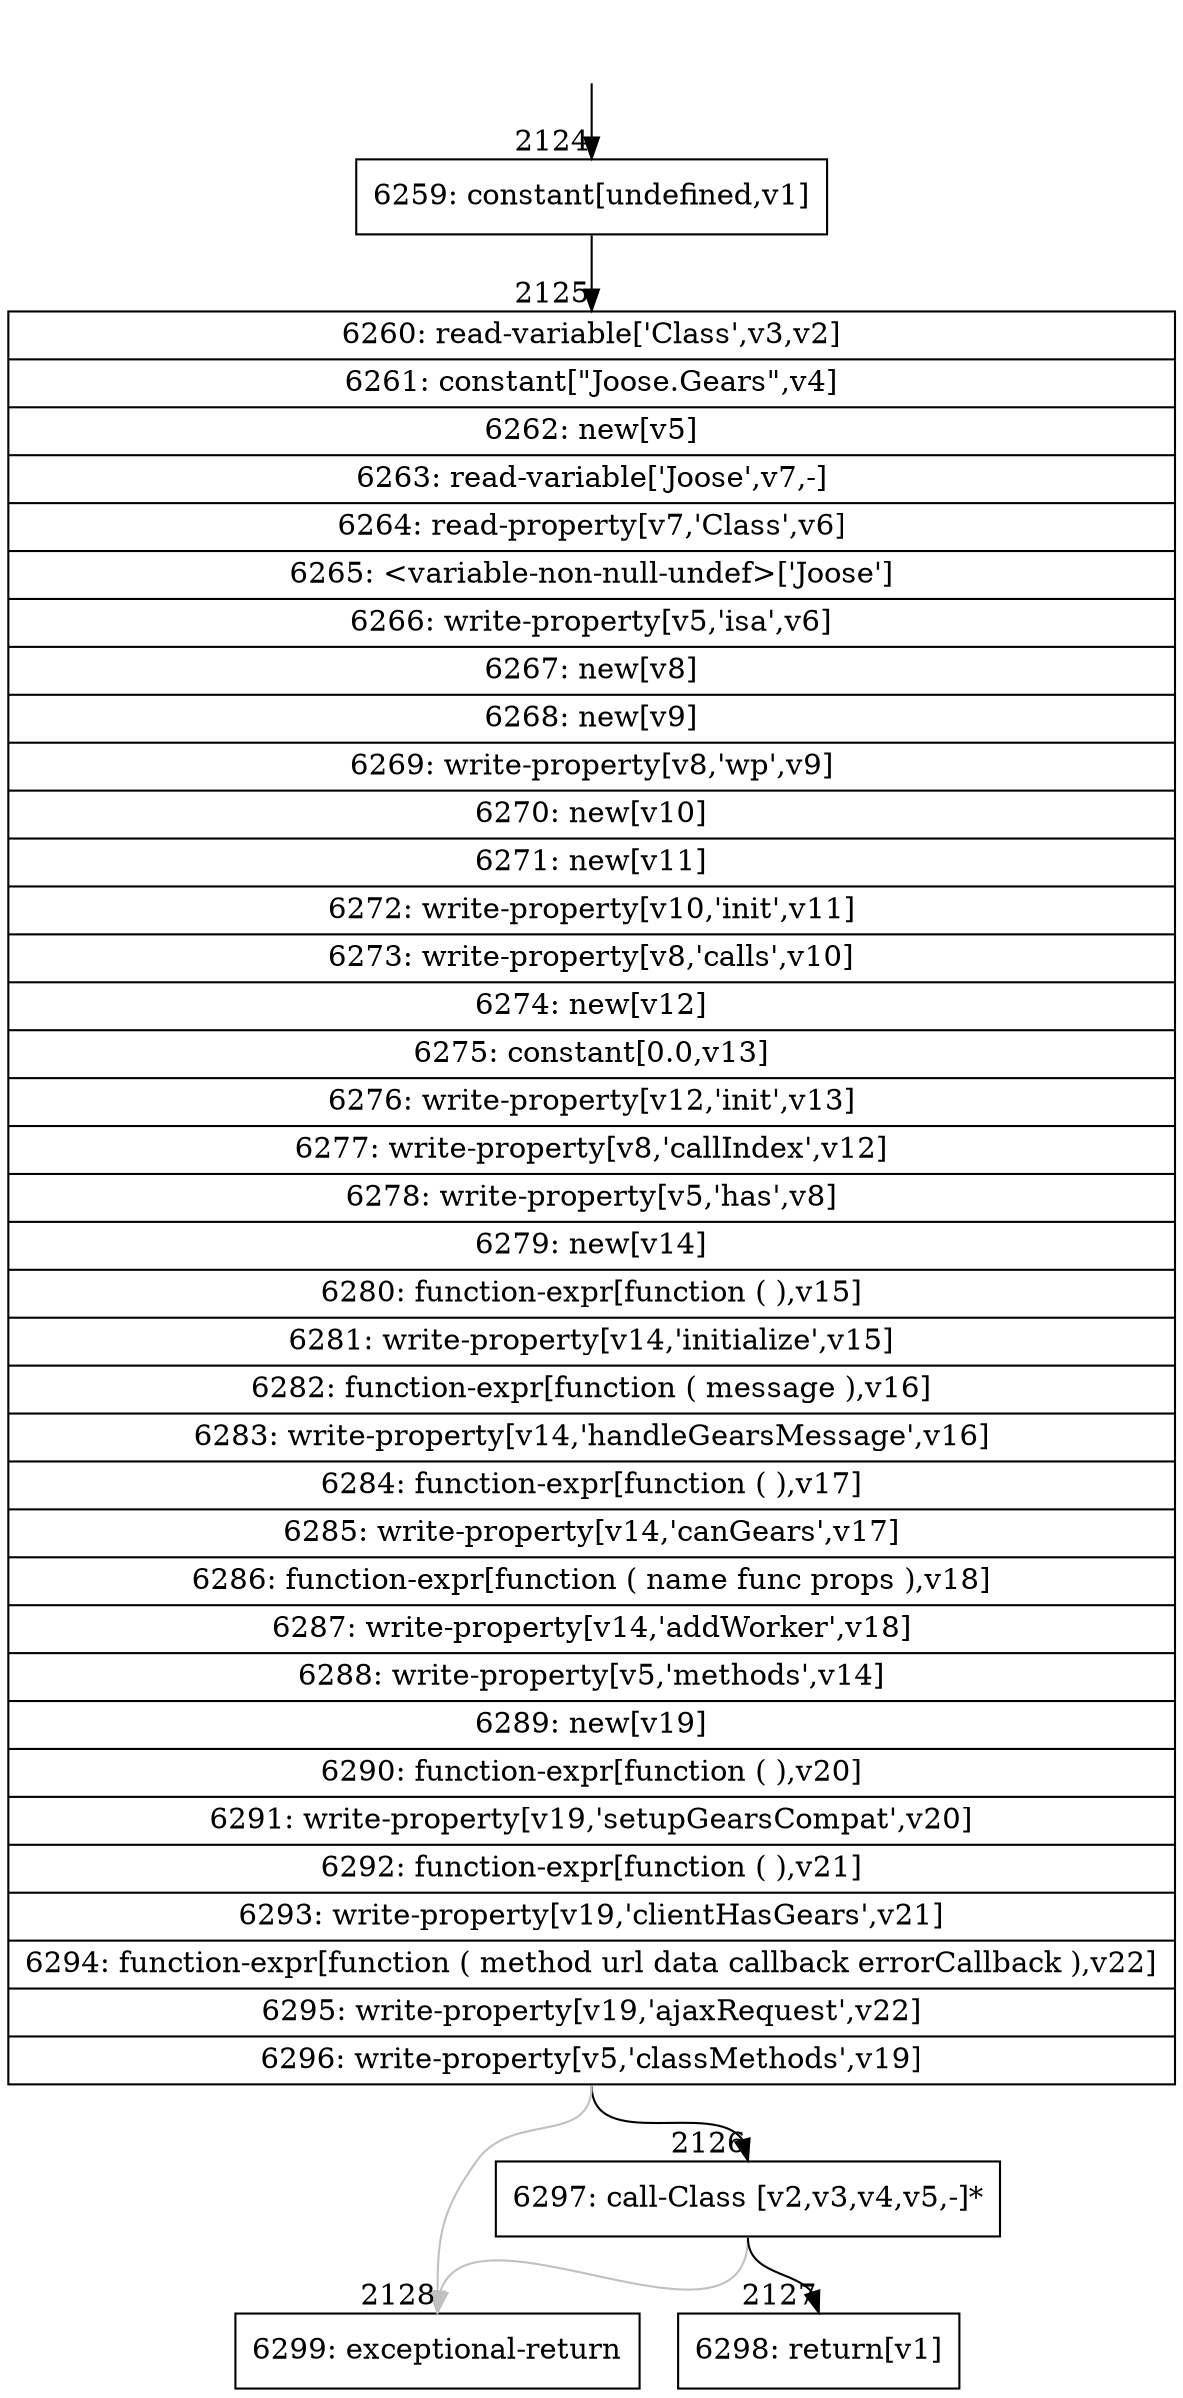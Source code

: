 digraph {
rankdir="TD"
BB_entry223[shape=none,label=""];
BB_entry223 -> BB2124 [tailport=s, headport=n, headlabel="    2124"]
BB2124 [shape=record label="{6259: constant[undefined,v1]}" ] 
BB2124 -> BB2125 [tailport=s, headport=n, headlabel="      2125"]
BB2125 [shape=record label="{6260: read-variable['Class',v3,v2]|6261: constant[\"Joose.Gears\",v4]|6262: new[v5]|6263: read-variable['Joose',v7,-]|6264: read-property[v7,'Class',v6]|6265: \<variable-non-null-undef\>['Joose']|6266: write-property[v5,'isa',v6]|6267: new[v8]|6268: new[v9]|6269: write-property[v8,'wp',v9]|6270: new[v10]|6271: new[v11]|6272: write-property[v10,'init',v11]|6273: write-property[v8,'calls',v10]|6274: new[v12]|6275: constant[0.0,v13]|6276: write-property[v12,'init',v13]|6277: write-property[v8,'callIndex',v12]|6278: write-property[v5,'has',v8]|6279: new[v14]|6280: function-expr[function ( ),v15]|6281: write-property[v14,'initialize',v15]|6282: function-expr[function ( message ),v16]|6283: write-property[v14,'handleGearsMessage',v16]|6284: function-expr[function ( ),v17]|6285: write-property[v14,'canGears',v17]|6286: function-expr[function ( name func props ),v18]|6287: write-property[v14,'addWorker',v18]|6288: write-property[v5,'methods',v14]|6289: new[v19]|6290: function-expr[function ( ),v20]|6291: write-property[v19,'setupGearsCompat',v20]|6292: function-expr[function ( ),v21]|6293: write-property[v19,'clientHasGears',v21]|6294: function-expr[function ( method url data callback errorCallback ),v22]|6295: write-property[v19,'ajaxRequest',v22]|6296: write-property[v5,'classMethods',v19]}" ] 
BB2125 -> BB2126 [tailport=s, headport=n, headlabel="      2126"]
BB2125 -> BB2128 [tailport=s, headport=n, color=gray, headlabel="      2128"]
BB2126 [shape=record label="{6297: call-Class [v2,v3,v4,v5,-]*}" ] 
BB2126 -> BB2127 [tailport=s, headport=n, headlabel="      2127"]
BB2126 -> BB2128 [tailport=s, headport=n, color=gray]
BB2127 [shape=record label="{6298: return[v1]}" ] 
BB2128 [shape=record label="{6299: exceptional-return}" ] 
//#$~ 2424
}
